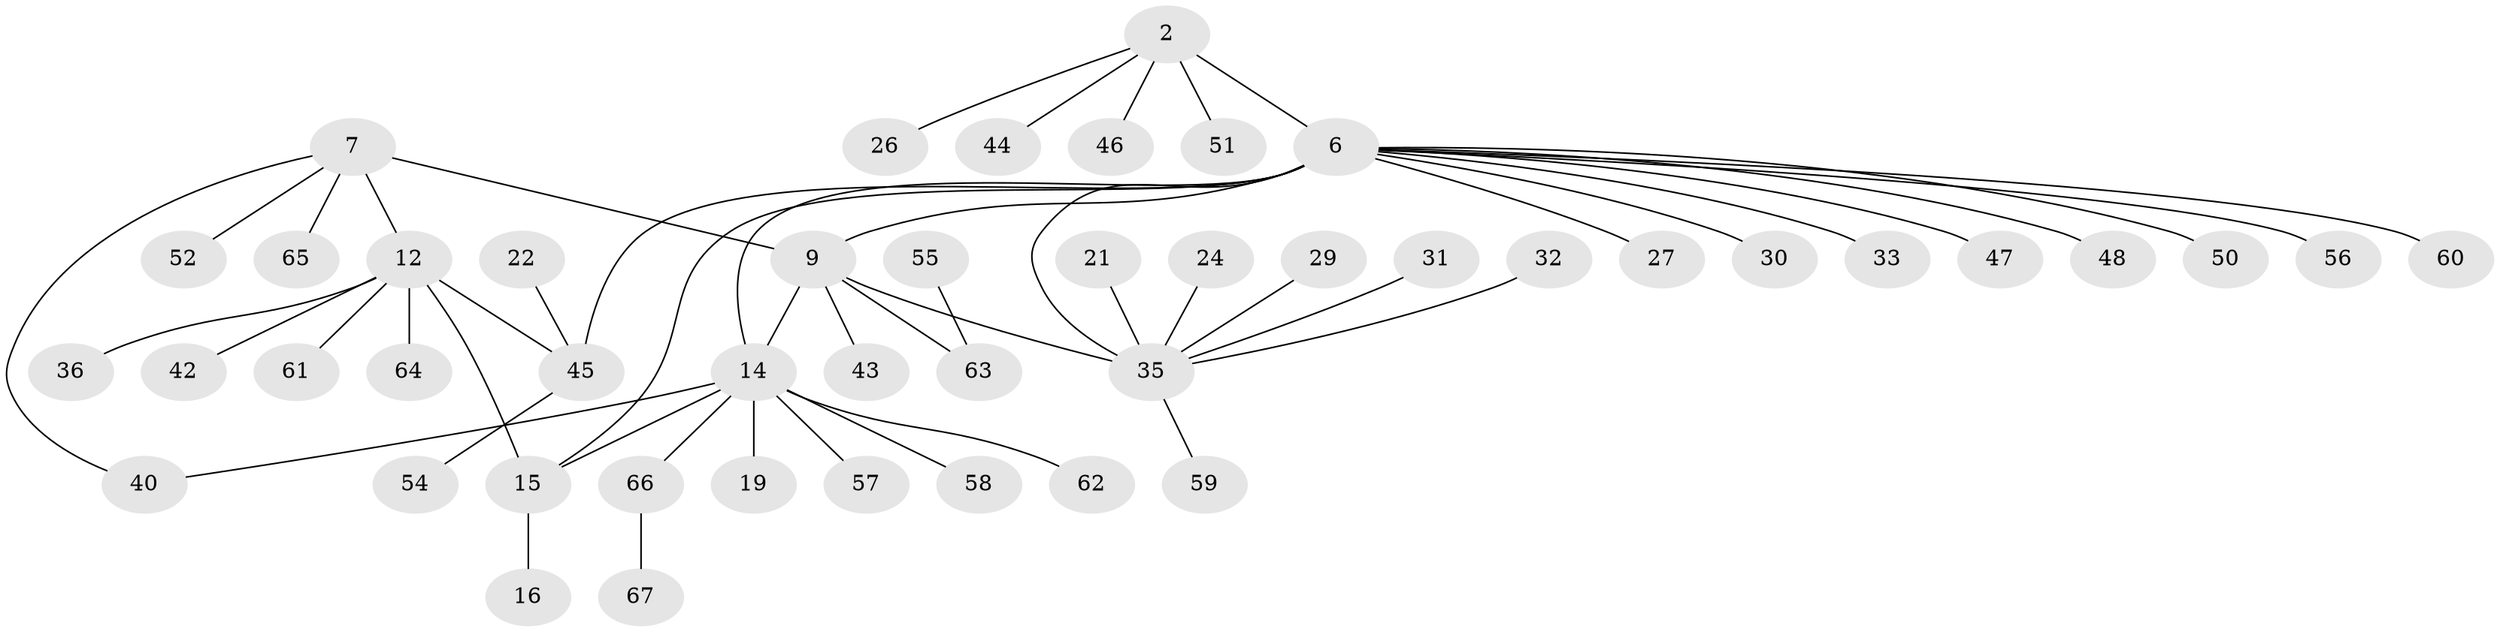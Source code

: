 // original degree distribution, {5: 0.05970149253731343, 3: 0.05970149253731343, 11: 0.029850746268656716, 7: 0.014925373134328358, 6: 0.014925373134328358, 4: 0.04477611940298507, 8: 0.014925373134328358, 10: 0.014925373134328358, 1: 0.5223880597014925, 2: 0.22388059701492538}
// Generated by graph-tools (version 1.1) at 2025/58/03/04/25 21:58:52]
// undirected, 46 vertices, 51 edges
graph export_dot {
graph [start="1"]
  node [color=gray90,style=filled];
  2 [super="+1"];
  6 [super="+3"];
  7;
  9 [super="+8"];
  12;
  14;
  15 [super="+13"];
  16;
  19;
  21;
  22;
  24;
  26;
  27;
  29;
  30;
  31;
  32 [super="+23"];
  33;
  35 [super="+5"];
  36;
  40;
  42;
  43;
  44;
  45 [super="+34+11"];
  46 [super="+41"];
  47 [super="+38"];
  48;
  50;
  51 [super="+49"];
  52;
  54 [super="+37"];
  55;
  56;
  57;
  58 [super="+28"];
  59;
  60;
  61 [super="+20"];
  62;
  63 [super="+53"];
  64;
  65 [super="+18"];
  66 [super="+39"];
  67;
  2 -- 44;
  2 -- 26;
  2 -- 6 [weight=2];
  2 -- 46;
  2 -- 51;
  6 -- 14;
  6 -- 27;
  6 -- 30;
  6 -- 33;
  6 -- 48 [weight=2];
  6 -- 50;
  6 -- 56;
  6 -- 35 [weight=3];
  6 -- 9;
  6 -- 45 [weight=3];
  6 -- 15;
  6 -- 60;
  6 -- 47;
  7 -- 9 [weight=2];
  7 -- 12;
  7 -- 40;
  7 -- 52;
  7 -- 65;
  9 -- 14;
  9 -- 43;
  9 -- 35;
  9 -- 63;
  12 -- 15;
  12 -- 36;
  12 -- 42;
  12 -- 64;
  12 -- 61;
  12 -- 45 [weight=2];
  14 -- 15 [weight=2];
  14 -- 19;
  14 -- 40;
  14 -- 57;
  14 -- 62;
  14 -- 58;
  14 -- 66;
  15 -- 16;
  21 -- 35;
  22 -- 45;
  24 -- 35;
  29 -- 35;
  31 -- 35;
  32 -- 35;
  35 -- 59;
  45 -- 54;
  55 -- 63;
  66 -- 67;
}
